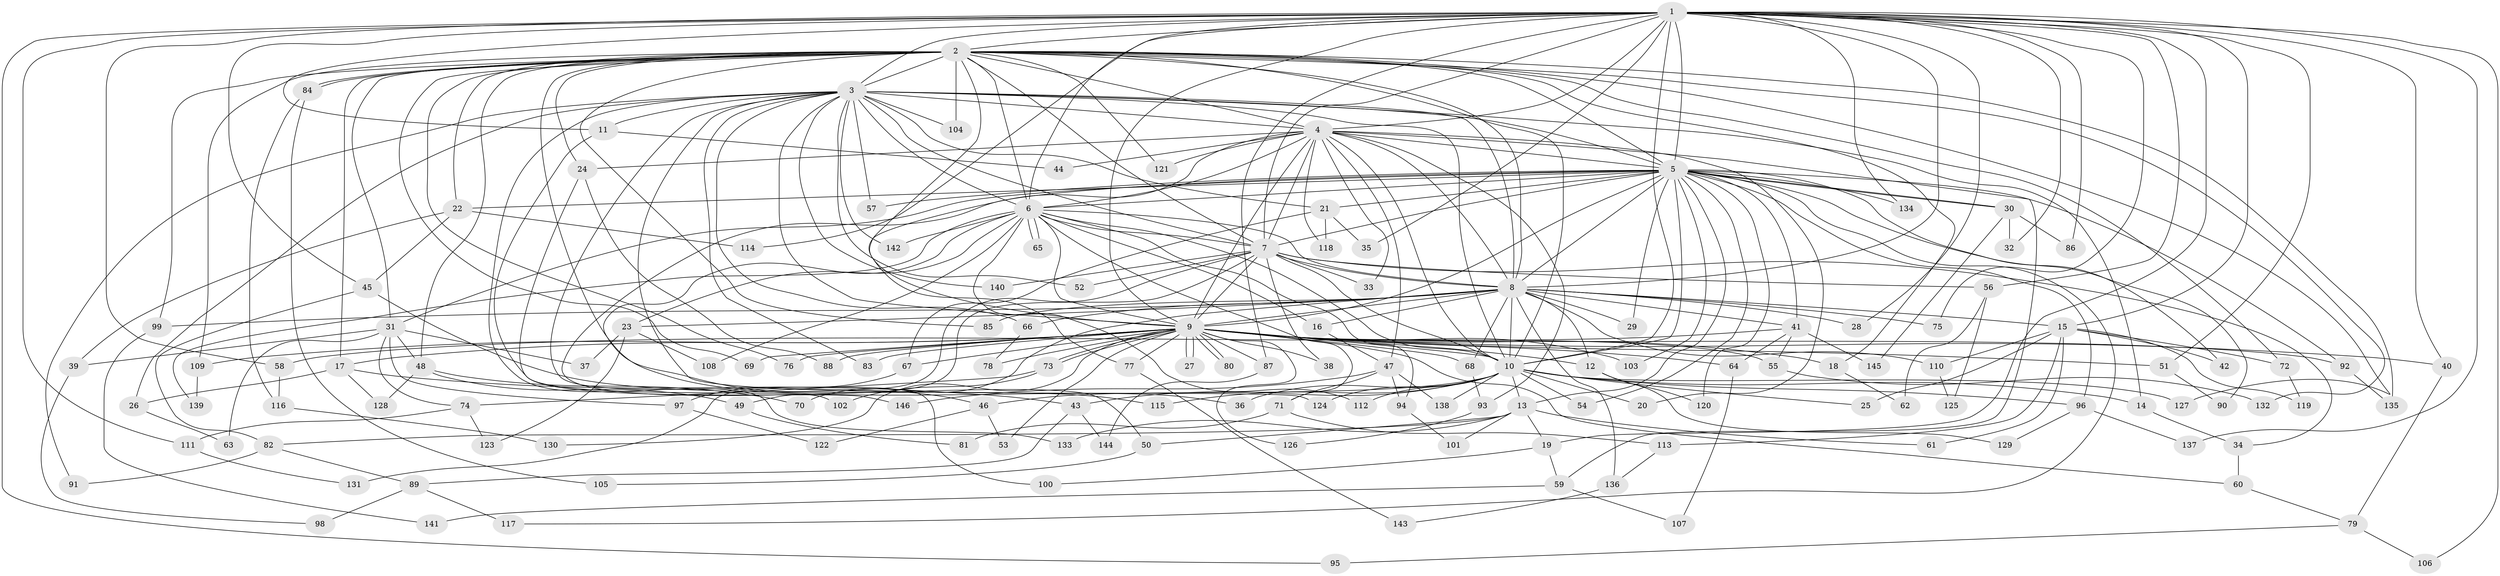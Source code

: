 // coarse degree distribution, {29: 0.009174311926605505, 31: 0.009174311926605505, 24: 0.01834862385321101, 18: 0.009174311926605505, 28: 0.009174311926605505, 19: 0.009174311926605505, 16: 0.009174311926605505, 38: 0.009174311926605505, 23: 0.009174311926605505, 4: 0.1559633027522936, 7: 0.03669724770642202, 9: 0.009174311926605505, 3: 0.13761467889908258, 2: 0.5137614678899083, 5: 0.03669724770642202, 8: 0.009174311926605505, 6: 0.009174311926605505}
// Generated by graph-tools (version 1.1) at 2025/51/02/27/25 19:51:48]
// undirected, 146 vertices, 317 edges
graph export_dot {
graph [start="1"]
  node [color=gray90,style=filled];
  1;
  2;
  3;
  4;
  5;
  6;
  7;
  8;
  9;
  10;
  11;
  12;
  13;
  14;
  15;
  16;
  17;
  18;
  19;
  20;
  21;
  22;
  23;
  24;
  25;
  26;
  27;
  28;
  29;
  30;
  31;
  32;
  33;
  34;
  35;
  36;
  37;
  38;
  39;
  40;
  41;
  42;
  43;
  44;
  45;
  46;
  47;
  48;
  49;
  50;
  51;
  52;
  53;
  54;
  55;
  56;
  57;
  58;
  59;
  60;
  61;
  62;
  63;
  64;
  65;
  66;
  67;
  68;
  69;
  70;
  71;
  72;
  73;
  74;
  75;
  76;
  77;
  78;
  79;
  80;
  81;
  82;
  83;
  84;
  85;
  86;
  87;
  88;
  89;
  90;
  91;
  92;
  93;
  94;
  95;
  96;
  97;
  98;
  99;
  100;
  101;
  102;
  103;
  104;
  105;
  106;
  107;
  108;
  109;
  110;
  111;
  112;
  113;
  114;
  115;
  116;
  117;
  118;
  119;
  120;
  121;
  122;
  123;
  124;
  125;
  126;
  127;
  128;
  129;
  130;
  131;
  132;
  133;
  134;
  135;
  136;
  137;
  138;
  139;
  140;
  141;
  142;
  143;
  144;
  145;
  146;
  1 -- 2;
  1 -- 3;
  1 -- 4;
  1 -- 5;
  1 -- 6;
  1 -- 7;
  1 -- 8;
  1 -- 9;
  1 -- 10;
  1 -- 11;
  1 -- 15;
  1 -- 19;
  1 -- 28;
  1 -- 32;
  1 -- 35;
  1 -- 40;
  1 -- 45;
  1 -- 51;
  1 -- 56;
  1 -- 58;
  1 -- 75;
  1 -- 86;
  1 -- 87;
  1 -- 95;
  1 -- 106;
  1 -- 111;
  1 -- 114;
  1 -- 134;
  1 -- 137;
  2 -- 3;
  2 -- 4;
  2 -- 5;
  2 -- 6;
  2 -- 7;
  2 -- 8;
  2 -- 9;
  2 -- 10;
  2 -- 17;
  2 -- 18;
  2 -- 22;
  2 -- 24;
  2 -- 31;
  2 -- 36;
  2 -- 48;
  2 -- 69;
  2 -- 72;
  2 -- 76;
  2 -- 84;
  2 -- 84;
  2 -- 85;
  2 -- 99;
  2 -- 104;
  2 -- 109;
  2 -- 121;
  2 -- 127;
  2 -- 132;
  2 -- 135;
  3 -- 4;
  3 -- 5;
  3 -- 6;
  3 -- 7;
  3 -- 8;
  3 -- 9;
  3 -- 10;
  3 -- 11;
  3 -- 14;
  3 -- 21;
  3 -- 26;
  3 -- 52;
  3 -- 57;
  3 -- 66;
  3 -- 83;
  3 -- 91;
  3 -- 100;
  3 -- 104;
  3 -- 124;
  3 -- 133;
  3 -- 140;
  3 -- 142;
  4 -- 5;
  4 -- 6;
  4 -- 7;
  4 -- 8;
  4 -- 9;
  4 -- 10;
  4 -- 20;
  4 -- 24;
  4 -- 33;
  4 -- 44;
  4 -- 47;
  4 -- 59;
  4 -- 77;
  4 -- 93;
  4 -- 118;
  4 -- 121;
  5 -- 6;
  5 -- 7;
  5 -- 8;
  5 -- 9;
  5 -- 10;
  5 -- 13;
  5 -- 21;
  5 -- 22;
  5 -- 29;
  5 -- 30;
  5 -- 30;
  5 -- 31;
  5 -- 41;
  5 -- 42;
  5 -- 50;
  5 -- 54;
  5 -- 57;
  5 -- 90;
  5 -- 92;
  5 -- 96;
  5 -- 103;
  5 -- 117;
  5 -- 120;
  5 -- 134;
  6 -- 7;
  6 -- 8;
  6 -- 9;
  6 -- 10;
  6 -- 16;
  6 -- 23;
  6 -- 46;
  6 -- 65;
  6 -- 65;
  6 -- 71;
  6 -- 94;
  6 -- 108;
  6 -- 112;
  6 -- 139;
  6 -- 142;
  7 -- 8;
  7 -- 9;
  7 -- 10;
  7 -- 33;
  7 -- 34;
  7 -- 38;
  7 -- 49;
  7 -- 52;
  7 -- 56;
  7 -- 131;
  7 -- 140;
  8 -- 9;
  8 -- 10;
  8 -- 12;
  8 -- 15;
  8 -- 16;
  8 -- 23;
  8 -- 28;
  8 -- 29;
  8 -- 41;
  8 -- 66;
  8 -- 68;
  8 -- 70;
  8 -- 75;
  8 -- 85;
  8 -- 99;
  8 -- 110;
  8 -- 136;
  9 -- 10;
  9 -- 12;
  9 -- 17;
  9 -- 18;
  9 -- 27;
  9 -- 27;
  9 -- 38;
  9 -- 40;
  9 -- 51;
  9 -- 53;
  9 -- 55;
  9 -- 60;
  9 -- 64;
  9 -- 67;
  9 -- 68;
  9 -- 69;
  9 -- 73;
  9 -- 73;
  9 -- 76;
  9 -- 77;
  9 -- 78;
  9 -- 80;
  9 -- 80;
  9 -- 83;
  9 -- 87;
  9 -- 88;
  9 -- 92;
  9 -- 103;
  9 -- 109;
  9 -- 126;
  9 -- 130;
  10 -- 13;
  10 -- 14;
  10 -- 20;
  10 -- 25;
  10 -- 36;
  10 -- 43;
  10 -- 46;
  10 -- 54;
  10 -- 96;
  10 -- 112;
  10 -- 115;
  10 -- 124;
  10 -- 127;
  10 -- 138;
  11 -- 44;
  11 -- 146;
  12 -- 120;
  12 -- 129;
  13 -- 19;
  13 -- 50;
  13 -- 61;
  13 -- 82;
  13 -- 101;
  13 -- 133;
  14 -- 34;
  15 -- 25;
  15 -- 42;
  15 -- 61;
  15 -- 72;
  15 -- 110;
  15 -- 113;
  15 -- 119;
  16 -- 47;
  17 -- 26;
  17 -- 43;
  17 -- 128;
  18 -- 62;
  19 -- 59;
  19 -- 100;
  21 -- 35;
  21 -- 67;
  21 -- 118;
  22 -- 39;
  22 -- 45;
  22 -- 114;
  23 -- 37;
  23 -- 108;
  23 -- 123;
  24 -- 88;
  24 -- 102;
  26 -- 63;
  30 -- 32;
  30 -- 86;
  30 -- 145;
  31 -- 37;
  31 -- 39;
  31 -- 48;
  31 -- 63;
  31 -- 74;
  31 -- 97;
  34 -- 60;
  39 -- 98;
  40 -- 79;
  41 -- 55;
  41 -- 58;
  41 -- 64;
  41 -- 145;
  43 -- 89;
  43 -- 144;
  45 -- 82;
  45 -- 115;
  46 -- 53;
  46 -- 122;
  47 -- 71;
  47 -- 94;
  47 -- 138;
  47 -- 146;
  48 -- 49;
  48 -- 70;
  48 -- 128;
  49 -- 81;
  50 -- 105;
  51 -- 90;
  55 -- 132;
  56 -- 62;
  56 -- 125;
  58 -- 116;
  59 -- 107;
  59 -- 141;
  60 -- 79;
  64 -- 107;
  66 -- 78;
  67 -- 97;
  68 -- 93;
  71 -- 81;
  71 -- 113;
  72 -- 119;
  73 -- 74;
  73 -- 102;
  74 -- 111;
  74 -- 123;
  77 -- 143;
  79 -- 95;
  79 -- 106;
  82 -- 89;
  82 -- 91;
  84 -- 105;
  84 -- 116;
  87 -- 144;
  89 -- 98;
  89 -- 117;
  92 -- 135;
  93 -- 126;
  94 -- 101;
  96 -- 129;
  96 -- 137;
  97 -- 122;
  99 -- 141;
  109 -- 139;
  110 -- 125;
  111 -- 131;
  113 -- 136;
  116 -- 130;
  136 -- 143;
}
